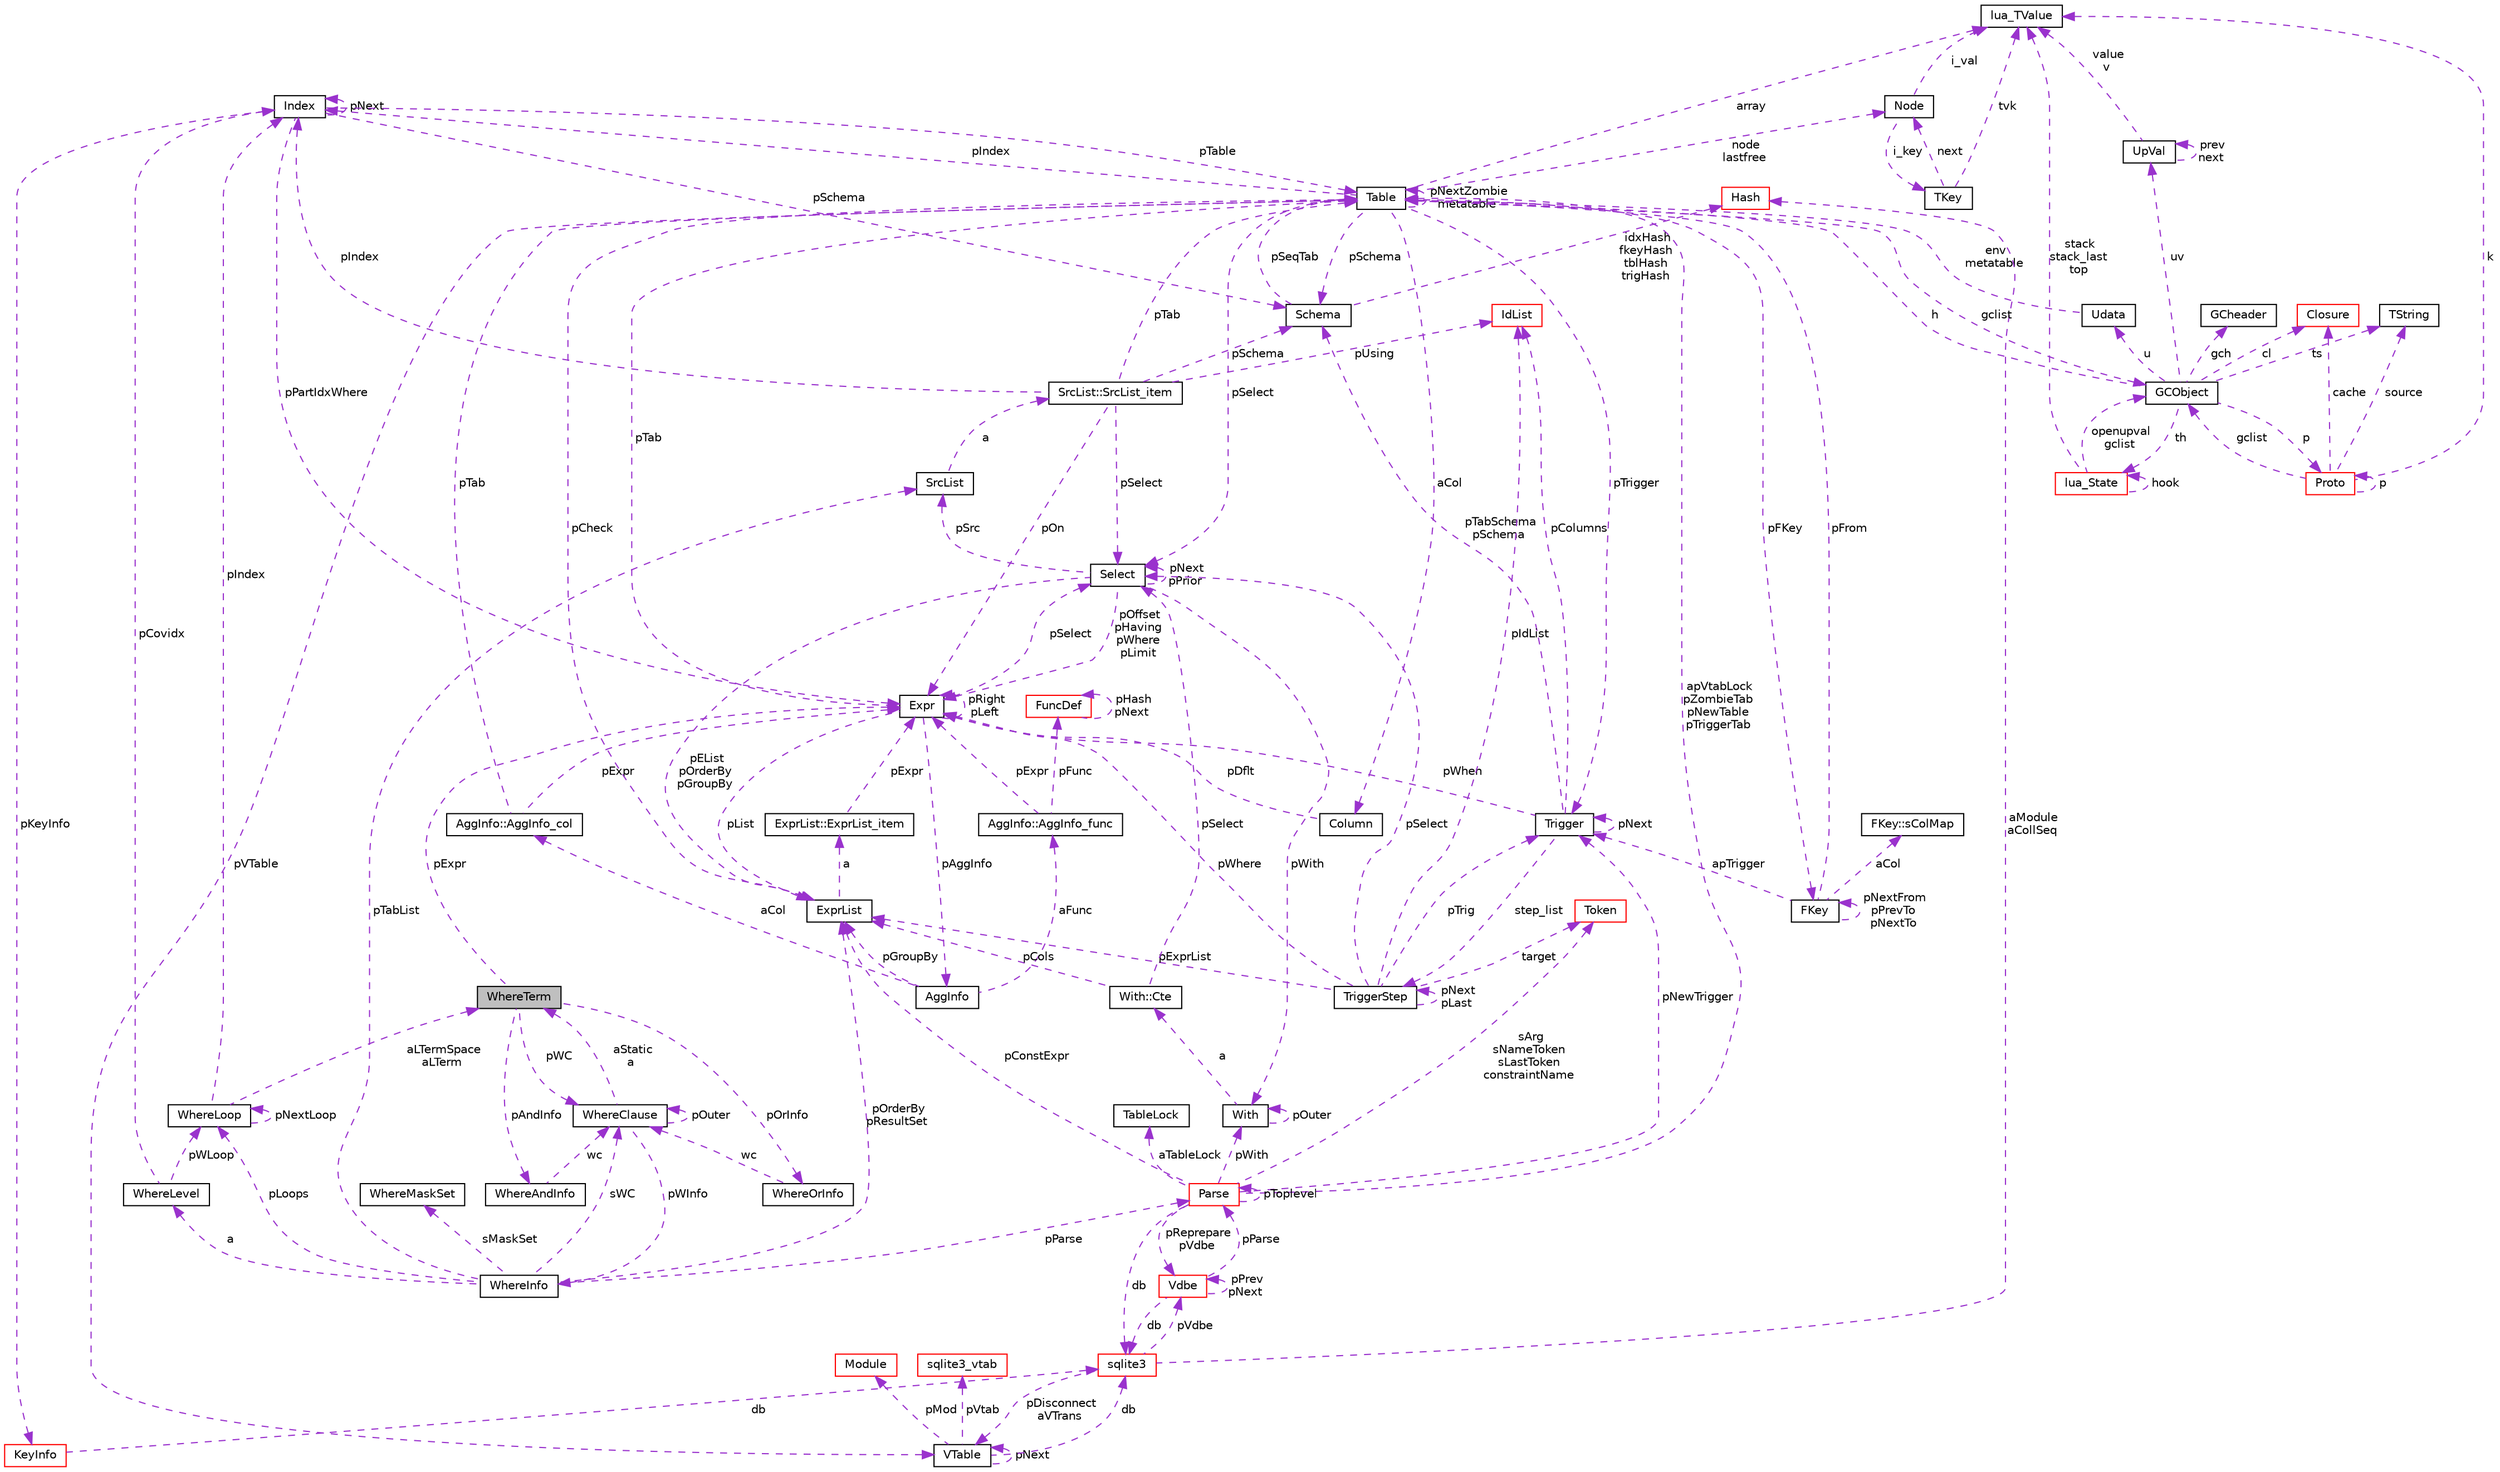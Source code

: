 digraph "WhereTerm"
{
  edge [fontname="Helvetica",fontsize="10",labelfontname="Helvetica",labelfontsize="10"];
  node [fontname="Helvetica",fontsize="10",shape=record];
  Node1 [label="WhereTerm",height=0.2,width=0.4,color="black", fillcolor="grey75", style="filled", fontcolor="black"];
  Node2 -> Node1 [dir="back",color="darkorchid3",fontsize="10",style="dashed",label=" pAndInfo" ,fontname="Helvetica"];
  Node2 [label="WhereAndInfo",height=0.2,width=0.4,color="black", fillcolor="white", style="filled",URL="$struct_where_and_info.html"];
  Node3 -> Node2 [dir="back",color="darkorchid3",fontsize="10",style="dashed",label=" wc" ,fontname="Helvetica"];
  Node3 [label="WhereClause",height=0.2,width=0.4,color="black", fillcolor="white", style="filled",URL="$struct_where_clause.html"];
  Node1 -> Node3 [dir="back",color="darkorchid3",fontsize="10",style="dashed",label=" aStatic\na" ,fontname="Helvetica"];
  Node4 -> Node3 [dir="back",color="darkorchid3",fontsize="10",style="dashed",label=" pWInfo" ,fontname="Helvetica"];
  Node4 [label="WhereInfo",height=0.2,width=0.4,color="black", fillcolor="white", style="filled",URL="$struct_where_info.html"];
  Node5 -> Node4 [dir="back",color="darkorchid3",fontsize="10",style="dashed",label=" pLoops" ,fontname="Helvetica"];
  Node5 [label="WhereLoop",height=0.2,width=0.4,color="black", fillcolor="white", style="filled",URL="$struct_where_loop.html"];
  Node5 -> Node5 [dir="back",color="darkorchid3",fontsize="10",style="dashed",label=" pNextLoop" ,fontname="Helvetica"];
  Node1 -> Node5 [dir="back",color="darkorchid3",fontsize="10",style="dashed",label=" aLTermSpace\naLTerm" ,fontname="Helvetica"];
  Node6 -> Node5 [dir="back",color="darkorchid3",fontsize="10",style="dashed",label=" pIndex" ,fontname="Helvetica"];
  Node6 [label="Index",height=0.2,width=0.4,color="black", fillcolor="white", style="filled",URL="$struct_index.html"];
  Node7 -> Node6 [dir="back",color="darkorchid3",fontsize="10",style="dashed",label=" pSchema" ,fontname="Helvetica"];
  Node7 [label="Schema",height=0.2,width=0.4,color="black", fillcolor="white", style="filled",URL="$struct_schema.html"];
  Node8 -> Node7 [dir="back",color="darkorchid3",fontsize="10",style="dashed",label=" pSeqTab" ,fontname="Helvetica"];
  Node8 [label="Table",height=0.2,width=0.4,color="black", fillcolor="white", style="filled",URL="$struct_table.html"];
  Node9 -> Node8 [dir="back",color="darkorchid3",fontsize="10",style="dashed",label=" node\nlastfree" ,fontname="Helvetica"];
  Node9 [label="Node",height=0.2,width=0.4,color="black", fillcolor="white", style="filled",URL="$struct_node.html"];
  Node10 -> Node9 [dir="back",color="darkorchid3",fontsize="10",style="dashed",label=" i_val" ,fontname="Helvetica"];
  Node10 [label="lua_TValue",height=0.2,width=0.4,color="black", fillcolor="white", style="filled",URL="$structlua___t_value.html"];
  Node11 -> Node9 [dir="back",color="darkorchid3",fontsize="10",style="dashed",label=" i_key" ,fontname="Helvetica"];
  Node11 [label="TKey",height=0.2,width=0.4,color="black", fillcolor="white", style="filled",URL="$union_t_key.html"];
  Node9 -> Node11 [dir="back",color="darkorchid3",fontsize="10",style="dashed",label=" next" ,fontname="Helvetica"];
  Node10 -> Node11 [dir="back",color="darkorchid3",fontsize="10",style="dashed",label=" tvk" ,fontname="Helvetica"];
  Node7 -> Node8 [dir="back",color="darkorchid3",fontsize="10",style="dashed",label=" pSchema" ,fontname="Helvetica"];
  Node10 -> Node8 [dir="back",color="darkorchid3",fontsize="10",style="dashed",label=" array" ,fontname="Helvetica"];
  Node12 -> Node8 [dir="back",color="darkorchid3",fontsize="10",style="dashed",label=" aCol" ,fontname="Helvetica"];
  Node12 [label="Column",height=0.2,width=0.4,color="black", fillcolor="white", style="filled",URL="$struct_column.html"];
  Node13 -> Node12 [dir="back",color="darkorchid3",fontsize="10",style="dashed",label=" pDflt" ,fontname="Helvetica"];
  Node13 [label="Expr",height=0.2,width=0.4,color="black", fillcolor="white", style="filled",URL="$struct_expr.html"];
  Node14 -> Node13 [dir="back",color="darkorchid3",fontsize="10",style="dashed",label=" pAggInfo" ,fontname="Helvetica"];
  Node14 [label="AggInfo",height=0.2,width=0.4,color="black", fillcolor="white", style="filled",URL="$struct_agg_info.html"];
  Node15 -> Node14 [dir="back",color="darkorchid3",fontsize="10",style="dashed",label=" aCol" ,fontname="Helvetica"];
  Node15 [label="AggInfo::AggInfo_col",height=0.2,width=0.4,color="black", fillcolor="white", style="filled",URL="$struct_agg_info_1_1_agg_info__col.html"];
  Node13 -> Node15 [dir="back",color="darkorchid3",fontsize="10",style="dashed",label=" pExpr" ,fontname="Helvetica"];
  Node8 -> Node15 [dir="back",color="darkorchid3",fontsize="10",style="dashed",label=" pTab" ,fontname="Helvetica"];
  Node16 -> Node14 [dir="back",color="darkorchid3",fontsize="10",style="dashed",label=" aFunc" ,fontname="Helvetica"];
  Node16 [label="AggInfo::AggInfo_func",height=0.2,width=0.4,color="black", fillcolor="white", style="filled",URL="$struct_agg_info_1_1_agg_info__func.html"];
  Node13 -> Node16 [dir="back",color="darkorchid3",fontsize="10",style="dashed",label=" pExpr" ,fontname="Helvetica"];
  Node17 -> Node16 [dir="back",color="darkorchid3",fontsize="10",style="dashed",label=" pFunc" ,fontname="Helvetica"];
  Node17 [label="FuncDef",height=0.2,width=0.4,color="red", fillcolor="white", style="filled",URL="$struct_func_def.html"];
  Node17 -> Node17 [dir="back",color="darkorchid3",fontsize="10",style="dashed",label=" pHash\npNext" ,fontname="Helvetica"];
  Node18 -> Node14 [dir="back",color="darkorchid3",fontsize="10",style="dashed",label=" pGroupBy" ,fontname="Helvetica"];
  Node18 [label="ExprList",height=0.2,width=0.4,color="black", fillcolor="white", style="filled",URL="$struct_expr_list.html"];
  Node19 -> Node18 [dir="back",color="darkorchid3",fontsize="10",style="dashed",label=" a" ,fontname="Helvetica"];
  Node19 [label="ExprList::ExprList_item",height=0.2,width=0.4,color="black", fillcolor="white", style="filled",URL="$struct_expr_list_1_1_expr_list__item.html"];
  Node13 -> Node19 [dir="back",color="darkorchid3",fontsize="10",style="dashed",label=" pExpr" ,fontname="Helvetica"];
  Node13 -> Node13 [dir="back",color="darkorchid3",fontsize="10",style="dashed",label=" pRight\npLeft" ,fontname="Helvetica"];
  Node8 -> Node13 [dir="back",color="darkorchid3",fontsize="10",style="dashed",label=" pTab" ,fontname="Helvetica"];
  Node20 -> Node13 [dir="back",color="darkorchid3",fontsize="10",style="dashed",label=" pSelect" ,fontname="Helvetica"];
  Node20 [label="Select",height=0.2,width=0.4,color="black", fillcolor="white", style="filled",URL="$struct_select.html"];
  Node13 -> Node20 [dir="back",color="darkorchid3",fontsize="10",style="dashed",label=" pOffset\npHaving\npWhere\npLimit" ,fontname="Helvetica"];
  Node21 -> Node20 [dir="back",color="darkorchid3",fontsize="10",style="dashed",label=" pWith" ,fontname="Helvetica"];
  Node21 [label="With",height=0.2,width=0.4,color="black", fillcolor="white", style="filled",URL="$struct_with.html"];
  Node22 -> Node21 [dir="back",color="darkorchid3",fontsize="10",style="dashed",label=" a" ,fontname="Helvetica"];
  Node22 [label="With::Cte",height=0.2,width=0.4,color="black", fillcolor="white", style="filled",URL="$struct_with_1_1_cte.html"];
  Node20 -> Node22 [dir="back",color="darkorchid3",fontsize="10",style="dashed",label=" pSelect" ,fontname="Helvetica"];
  Node18 -> Node22 [dir="back",color="darkorchid3",fontsize="10",style="dashed",label=" pCols" ,fontname="Helvetica"];
  Node21 -> Node21 [dir="back",color="darkorchid3",fontsize="10",style="dashed",label=" pOuter" ,fontname="Helvetica"];
  Node20 -> Node20 [dir="back",color="darkorchid3",fontsize="10",style="dashed",label=" pNext\npPrior" ,fontname="Helvetica"];
  Node23 -> Node20 [dir="back",color="darkorchid3",fontsize="10",style="dashed",label=" pSrc" ,fontname="Helvetica"];
  Node23 [label="SrcList",height=0.2,width=0.4,color="black", fillcolor="white", style="filled",URL="$struct_src_list.html"];
  Node24 -> Node23 [dir="back",color="darkorchid3",fontsize="10",style="dashed",label=" a" ,fontname="Helvetica"];
  Node24 [label="SrcList::SrcList_item",height=0.2,width=0.4,color="black", fillcolor="white", style="filled",URL="$struct_src_list_1_1_src_list__item.html"];
  Node7 -> Node24 [dir="back",color="darkorchid3",fontsize="10",style="dashed",label=" pSchema" ,fontname="Helvetica"];
  Node13 -> Node24 [dir="back",color="darkorchid3",fontsize="10",style="dashed",label=" pOn" ,fontname="Helvetica"];
  Node25 -> Node24 [dir="back",color="darkorchid3",fontsize="10",style="dashed",label=" pUsing" ,fontname="Helvetica"];
  Node25 [label="IdList",height=0.2,width=0.4,color="red", fillcolor="white", style="filled",URL="$struct_id_list.html"];
  Node8 -> Node24 [dir="back",color="darkorchid3",fontsize="10",style="dashed",label=" pTab" ,fontname="Helvetica"];
  Node20 -> Node24 [dir="back",color="darkorchid3",fontsize="10",style="dashed",label=" pSelect" ,fontname="Helvetica"];
  Node6 -> Node24 [dir="back",color="darkorchid3",fontsize="10",style="dashed",label=" pIndex" ,fontname="Helvetica"];
  Node18 -> Node20 [dir="back",color="darkorchid3",fontsize="10",style="dashed",label=" pEList\npOrderBy\npGroupBy" ,fontname="Helvetica"];
  Node18 -> Node13 [dir="back",color="darkorchid3",fontsize="10",style="dashed",label=" pList" ,fontname="Helvetica"];
  Node26 -> Node8 [dir="back",color="darkorchid3",fontsize="10",style="dashed",label=" pFKey" ,fontname="Helvetica"];
  Node26 [label="FKey",height=0.2,width=0.4,color="black", fillcolor="white", style="filled",URL="$struct_f_key.html"];
  Node27 -> Node26 [dir="back",color="darkorchid3",fontsize="10",style="dashed",label=" aCol" ,fontname="Helvetica"];
  Node27 [label="FKey::sColMap",height=0.2,width=0.4,color="black", fillcolor="white", style="filled",URL="$struct_f_key_1_1s_col_map.html"];
  Node26 -> Node26 [dir="back",color="darkorchid3",fontsize="10",style="dashed",label=" pNextFrom\npPrevTo\npNextTo" ,fontname="Helvetica"];
  Node8 -> Node26 [dir="back",color="darkorchid3",fontsize="10",style="dashed",label=" pFrom" ,fontname="Helvetica"];
  Node28 -> Node26 [dir="back",color="darkorchid3",fontsize="10",style="dashed",label=" apTrigger" ,fontname="Helvetica"];
  Node28 [label="Trigger",height=0.2,width=0.4,color="black", fillcolor="white", style="filled",URL="$struct_trigger.html"];
  Node29 -> Node28 [dir="back",color="darkorchid3",fontsize="10",style="dashed",label=" step_list" ,fontname="Helvetica"];
  Node29 [label="TriggerStep",height=0.2,width=0.4,color="black", fillcolor="white", style="filled",URL="$struct_trigger_step.html"];
  Node29 -> Node29 [dir="back",color="darkorchid3",fontsize="10",style="dashed",label=" pNext\npLast" ,fontname="Helvetica"];
  Node13 -> Node29 [dir="back",color="darkorchid3",fontsize="10",style="dashed",label=" pWhere" ,fontname="Helvetica"];
  Node30 -> Node29 [dir="back",color="darkorchid3",fontsize="10",style="dashed",label=" target" ,fontname="Helvetica"];
  Node30 [label="Token",height=0.2,width=0.4,color="red", fillcolor="white", style="filled",URL="$struct_token.html"];
  Node25 -> Node29 [dir="back",color="darkorchid3",fontsize="10",style="dashed",label=" pIdList" ,fontname="Helvetica"];
  Node20 -> Node29 [dir="back",color="darkorchid3",fontsize="10",style="dashed",label=" pSelect" ,fontname="Helvetica"];
  Node28 -> Node29 [dir="back",color="darkorchid3",fontsize="10",style="dashed",label=" pTrig" ,fontname="Helvetica"];
  Node18 -> Node29 [dir="back",color="darkorchid3",fontsize="10",style="dashed",label=" pExprList" ,fontname="Helvetica"];
  Node7 -> Node28 [dir="back",color="darkorchid3",fontsize="10",style="dashed",label=" pTabSchema\npSchema" ,fontname="Helvetica"];
  Node13 -> Node28 [dir="back",color="darkorchid3",fontsize="10",style="dashed",label=" pWhen" ,fontname="Helvetica"];
  Node25 -> Node28 [dir="back",color="darkorchid3",fontsize="10",style="dashed",label=" pColumns" ,fontname="Helvetica"];
  Node28 -> Node28 [dir="back",color="darkorchid3",fontsize="10",style="dashed",label=" pNext" ,fontname="Helvetica"];
  Node31 -> Node8 [dir="back",color="darkorchid3",fontsize="10",style="dashed",label=" pVTable" ,fontname="Helvetica"];
  Node31 [label="VTable",height=0.2,width=0.4,color="black", fillcolor="white", style="filled",URL="$struct_v_table.html"];
  Node32 -> Node31 [dir="back",color="darkorchid3",fontsize="10",style="dashed",label=" db" ,fontname="Helvetica"];
  Node32 [label="sqlite3",height=0.2,width=0.4,color="red", fillcolor="white", style="filled",URL="$structsqlite3.html"];
  Node33 -> Node32 [dir="back",color="darkorchid3",fontsize="10",style="dashed",label=" pVdbe" ,fontname="Helvetica"];
  Node33 [label="Vdbe",height=0.2,width=0.4,color="red", fillcolor="white", style="filled",URL="$struct_vdbe.html"];
  Node33 -> Node33 [dir="back",color="darkorchid3",fontsize="10",style="dashed",label=" pPrev\npNext" ,fontname="Helvetica"];
  Node32 -> Node33 [dir="back",color="darkorchid3",fontsize="10",style="dashed",label=" db" ,fontname="Helvetica"];
  Node34 -> Node33 [dir="back",color="darkorchid3",fontsize="10",style="dashed",label=" pParse" ,fontname="Helvetica"];
  Node34 [label="Parse",height=0.2,width=0.4,color="red", fillcolor="white", style="filled",URL="$struct_parse.html"];
  Node33 -> Node34 [dir="back",color="darkorchid3",fontsize="10",style="dashed",label=" pReprepare\npVdbe" ,fontname="Helvetica"];
  Node32 -> Node34 [dir="back",color="darkorchid3",fontsize="10",style="dashed",label=" db" ,fontname="Helvetica"];
  Node35 -> Node34 [dir="back",color="darkorchid3",fontsize="10",style="dashed",label=" aTableLock" ,fontname="Helvetica"];
  Node35 [label="TableLock",height=0.2,width=0.4,color="black", fillcolor="white", style="filled",URL="$struct_table_lock.html"];
  Node30 -> Node34 [dir="back",color="darkorchid3",fontsize="10",style="dashed",label=" sArg\nsNameToken\nsLastToken\nconstraintName" ,fontname="Helvetica"];
  Node21 -> Node34 [dir="back",color="darkorchid3",fontsize="10",style="dashed",label=" pWith" ,fontname="Helvetica"];
  Node8 -> Node34 [dir="back",color="darkorchid3",fontsize="10",style="dashed",label=" apVtabLock\npZombieTab\npNewTable\npTriggerTab" ,fontname="Helvetica"];
  Node28 -> Node34 [dir="back",color="darkorchid3",fontsize="10",style="dashed",label=" pNewTrigger" ,fontname="Helvetica"];
  Node18 -> Node34 [dir="back",color="darkorchid3",fontsize="10",style="dashed",label=" pConstExpr" ,fontname="Helvetica"];
  Node34 -> Node34 [dir="back",color="darkorchid3",fontsize="10",style="dashed",label=" pToplevel" ,fontname="Helvetica"];
  Node31 -> Node32 [dir="back",color="darkorchid3",fontsize="10",style="dashed",label=" pDisconnect\naVTrans" ,fontname="Helvetica"];
  Node36 -> Node32 [dir="back",color="darkorchid3",fontsize="10",style="dashed",label=" aModule\naCollSeq" ,fontname="Helvetica"];
  Node36 [label="Hash",height=0.2,width=0.4,color="red", fillcolor="white", style="filled",URL="$struct_hash.html"];
  Node31 -> Node31 [dir="back",color="darkorchid3",fontsize="10",style="dashed",label=" pNext" ,fontname="Helvetica"];
  Node37 -> Node31 [dir="back",color="darkorchid3",fontsize="10",style="dashed",label=" pMod" ,fontname="Helvetica"];
  Node37 [label="Module",height=0.2,width=0.4,color="red", fillcolor="white", style="filled",URL="$struct_module.html"];
  Node38 -> Node31 [dir="back",color="darkorchid3",fontsize="10",style="dashed",label=" pVtab" ,fontname="Helvetica"];
  Node38 [label="sqlite3_vtab",height=0.2,width=0.4,color="red", fillcolor="white", style="filled",URL="$structsqlite3__vtab.html"];
  Node8 -> Node8 [dir="back",color="darkorchid3",fontsize="10",style="dashed",label=" pNextZombie\nmetatable" ,fontname="Helvetica"];
  Node28 -> Node8 [dir="back",color="darkorchid3",fontsize="10",style="dashed",label=" pTrigger" ,fontname="Helvetica"];
  Node20 -> Node8 [dir="back",color="darkorchid3",fontsize="10",style="dashed",label=" pSelect" ,fontname="Helvetica"];
  Node39 -> Node8 [dir="back",color="darkorchid3",fontsize="10",style="dashed",label=" gclist" ,fontname="Helvetica"];
  Node39 [label="GCObject",height=0.2,width=0.4,color="black", fillcolor="white", style="filled",URL="$union_g_c_object.html"];
  Node40 -> Node39 [dir="back",color="darkorchid3",fontsize="10",style="dashed",label=" uv" ,fontname="Helvetica"];
  Node40 [label="UpVal",height=0.2,width=0.4,color="black", fillcolor="white", style="filled",URL="$struct_up_val.html"];
  Node40 -> Node40 [dir="back",color="darkorchid3",fontsize="10",style="dashed",label=" prev\nnext" ,fontname="Helvetica"];
  Node10 -> Node40 [dir="back",color="darkorchid3",fontsize="10",style="dashed",label=" value\nv" ,fontname="Helvetica"];
  Node41 -> Node39 [dir="back",color="darkorchid3",fontsize="10",style="dashed",label=" p" ,fontname="Helvetica"];
  Node41 [label="Proto",height=0.2,width=0.4,color="red", fillcolor="white", style="filled",URL="$struct_proto.html"];
  Node10 -> Node41 [dir="back",color="darkorchid3",fontsize="10",style="dashed",label=" k" ,fontname="Helvetica"];
  Node41 -> Node41 [dir="back",color="darkorchid3",fontsize="10",style="dashed",label=" p" ,fontname="Helvetica"];
  Node42 -> Node41 [dir="back",color="darkorchid3",fontsize="10",style="dashed",label=" source" ,fontname="Helvetica"];
  Node42 [label="TString",height=0.2,width=0.4,color="black", fillcolor="white", style="filled",URL="$union_t_string.html"];
  Node43 -> Node41 [dir="back",color="darkorchid3",fontsize="10",style="dashed",label=" cache" ,fontname="Helvetica"];
  Node43 [label="Closure",height=0.2,width=0.4,color="red", fillcolor="white", style="filled",URL="$union_closure.html"];
  Node39 -> Node41 [dir="back",color="darkorchid3",fontsize="10",style="dashed",label=" gclist" ,fontname="Helvetica"];
  Node42 -> Node39 [dir="back",color="darkorchid3",fontsize="10",style="dashed",label=" ts" ,fontname="Helvetica"];
  Node43 -> Node39 [dir="back",color="darkorchid3",fontsize="10",style="dashed",label=" cl" ,fontname="Helvetica"];
  Node44 -> Node39 [dir="back",color="darkorchid3",fontsize="10",style="dashed",label=" gch" ,fontname="Helvetica"];
  Node44 [label="GCheader",height=0.2,width=0.4,color="black", fillcolor="white", style="filled",URL="$struct_g_cheader.html"];
  Node8 -> Node39 [dir="back",color="darkorchid3",fontsize="10",style="dashed",label=" h" ,fontname="Helvetica"];
  Node45 -> Node39 [dir="back",color="darkorchid3",fontsize="10",style="dashed",label=" u" ,fontname="Helvetica"];
  Node45 [label="Udata",height=0.2,width=0.4,color="black", fillcolor="white", style="filled",URL="$union_udata.html"];
  Node8 -> Node45 [dir="back",color="darkorchid3",fontsize="10",style="dashed",label=" env\nmetatable" ,fontname="Helvetica"];
  Node46 -> Node39 [dir="back",color="darkorchid3",fontsize="10",style="dashed",label=" th" ,fontname="Helvetica"];
  Node46 [label="lua_State",height=0.2,width=0.4,color="red", fillcolor="white", style="filled",URL="$structlua___state.html"];
  Node10 -> Node46 [dir="back",color="darkorchid3",fontsize="10",style="dashed",label=" stack\nstack_last\ntop" ,fontname="Helvetica"];
  Node39 -> Node46 [dir="back",color="darkorchid3",fontsize="10",style="dashed",label=" openupval\ngclist" ,fontname="Helvetica"];
  Node46 -> Node46 [dir="back",color="darkorchid3",fontsize="10",style="dashed",label=" hook" ,fontname="Helvetica"];
  Node18 -> Node8 [dir="back",color="darkorchid3",fontsize="10",style="dashed",label=" pCheck" ,fontname="Helvetica"];
  Node6 -> Node8 [dir="back",color="darkorchid3",fontsize="10",style="dashed",label=" pIndex" ,fontname="Helvetica"];
  Node36 -> Node7 [dir="back",color="darkorchid3",fontsize="10",style="dashed",label=" idxHash\nfkeyHash\ntblHash\ntrigHash" ,fontname="Helvetica"];
  Node13 -> Node6 [dir="back",color="darkorchid3",fontsize="10",style="dashed",label=" pPartIdxWhere" ,fontname="Helvetica"];
  Node8 -> Node6 [dir="back",color="darkorchid3",fontsize="10",style="dashed",label=" pTable" ,fontname="Helvetica"];
  Node47 -> Node6 [dir="back",color="darkorchid3",fontsize="10",style="dashed",label=" pKeyInfo" ,fontname="Helvetica"];
  Node47 [label="KeyInfo",height=0.2,width=0.4,color="red", fillcolor="white", style="filled",URL="$struct_key_info.html"];
  Node32 -> Node47 [dir="back",color="darkorchid3",fontsize="10",style="dashed",label=" db" ,fontname="Helvetica"];
  Node6 -> Node6 [dir="back",color="darkorchid3",fontsize="10",style="dashed",label=" pNext" ,fontname="Helvetica"];
  Node3 -> Node4 [dir="back",color="darkorchid3",fontsize="10",style="dashed",label=" sWC" ,fontname="Helvetica"];
  Node48 -> Node4 [dir="back",color="darkorchid3",fontsize="10",style="dashed",label=" a" ,fontname="Helvetica"];
  Node48 [label="WhereLevel",height=0.2,width=0.4,color="black", fillcolor="white", style="filled",URL="$struct_where_level.html"];
  Node5 -> Node48 [dir="back",color="darkorchid3",fontsize="10",style="dashed",label=" pWLoop" ,fontname="Helvetica"];
  Node6 -> Node48 [dir="back",color="darkorchid3",fontsize="10",style="dashed",label=" pCovidx" ,fontname="Helvetica"];
  Node49 -> Node4 [dir="back",color="darkorchid3",fontsize="10",style="dashed",label=" sMaskSet" ,fontname="Helvetica"];
  Node49 [label="WhereMaskSet",height=0.2,width=0.4,color="black", fillcolor="white", style="filled",URL="$struct_where_mask_set.html"];
  Node23 -> Node4 [dir="back",color="darkorchid3",fontsize="10",style="dashed",label=" pTabList" ,fontname="Helvetica"];
  Node18 -> Node4 [dir="back",color="darkorchid3",fontsize="10",style="dashed",label=" pOrderBy\npResultSet" ,fontname="Helvetica"];
  Node34 -> Node4 [dir="back",color="darkorchid3",fontsize="10",style="dashed",label=" pParse" ,fontname="Helvetica"];
  Node3 -> Node3 [dir="back",color="darkorchid3",fontsize="10",style="dashed",label=" pOuter" ,fontname="Helvetica"];
  Node50 -> Node1 [dir="back",color="darkorchid3",fontsize="10",style="dashed",label=" pOrInfo" ,fontname="Helvetica"];
  Node50 [label="WhereOrInfo",height=0.2,width=0.4,color="black", fillcolor="white", style="filled",URL="$struct_where_or_info.html"];
  Node3 -> Node50 [dir="back",color="darkorchid3",fontsize="10",style="dashed",label=" wc" ,fontname="Helvetica"];
  Node13 -> Node1 [dir="back",color="darkorchid3",fontsize="10",style="dashed",label=" pExpr" ,fontname="Helvetica"];
  Node3 -> Node1 [dir="back",color="darkorchid3",fontsize="10",style="dashed",label=" pWC" ,fontname="Helvetica"];
}
